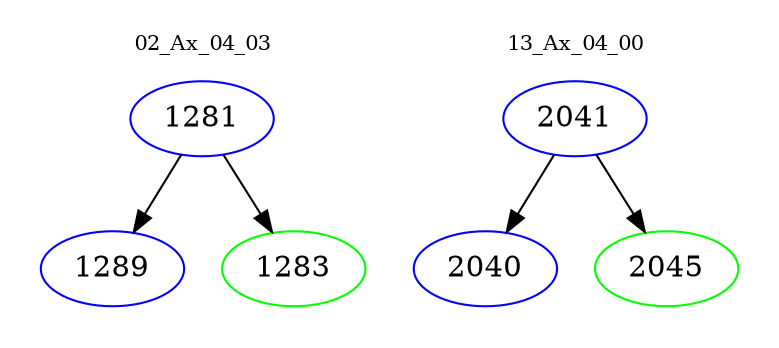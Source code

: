 digraph{
subgraph cluster_0 {
color = white
label = "02_Ax_04_03";
fontsize=10;
T0_1281 [label="1281", color="blue"]
T0_1281 -> T0_1289 [color="black"]
T0_1289 [label="1289", color="blue"]
T0_1281 -> T0_1283 [color="black"]
T0_1283 [label="1283", color="green"]
}
subgraph cluster_1 {
color = white
label = "13_Ax_04_00";
fontsize=10;
T1_2041 [label="2041", color="blue"]
T1_2041 -> T1_2040 [color="black"]
T1_2040 [label="2040", color="blue"]
T1_2041 -> T1_2045 [color="black"]
T1_2045 [label="2045", color="green"]
}
}
